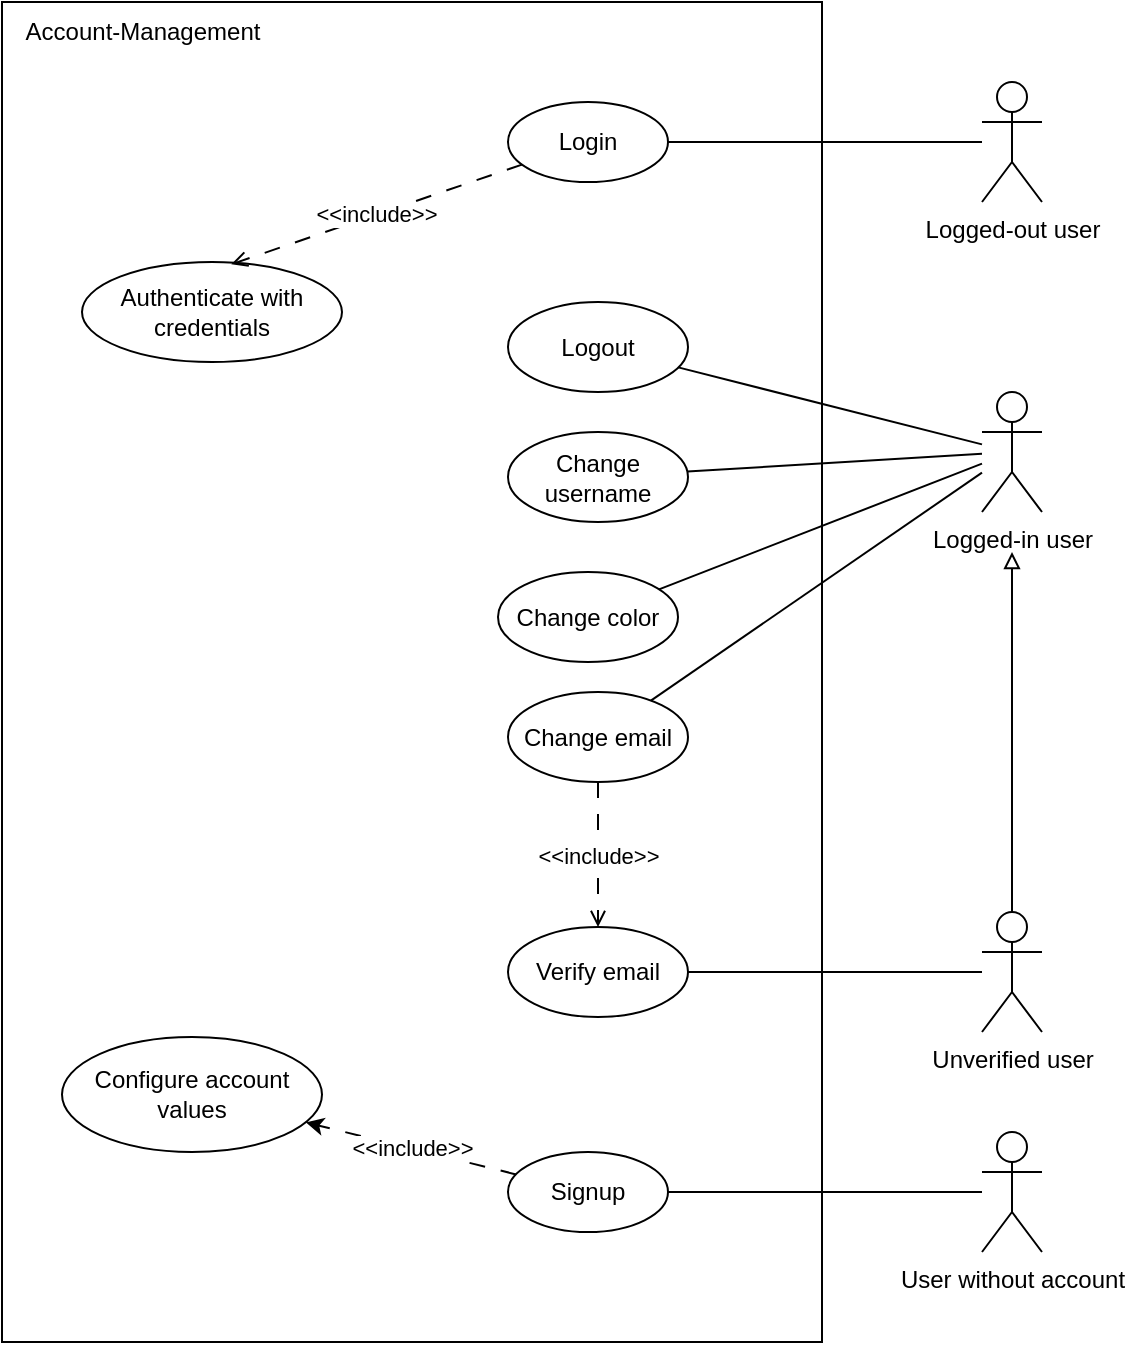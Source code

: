 <mxfile version="28.2.1">
  <diagram name="Page-1" id="k1oH8KssfGZDbfOdB9sB">
    <mxGraphModel dx="1426" dy="826" grid="1" gridSize="10" guides="1" tooltips="1" connect="1" arrows="1" fold="1" page="1" pageScale="1" pageWidth="827" pageHeight="1169" math="0" shadow="0">
      <root>
        <mxCell id="0" />
        <mxCell id="1" parent="0" />
        <mxCell id="7abYVFZJBeE3aacmD0-e-32" value="" style="rounded=0;whiteSpace=wrap;html=1;" vertex="1" parent="1">
          <mxGeometry x="160" y="360" width="410" height="670" as="geometry" />
        </mxCell>
        <mxCell id="7abYVFZJBeE3aacmD0-e-33" style="edgeStyle=orthogonalEdgeStyle;rounded=0;orthogonalLoop=1;jettySize=auto;html=1;endArrow=none;endFill=0;" edge="1" parent="1" source="7abYVFZJBeE3aacmD0-e-34" target="7abYVFZJBeE3aacmD0-e-36">
          <mxGeometry relative="1" as="geometry" />
        </mxCell>
        <mxCell id="7abYVFZJBeE3aacmD0-e-34" value="Logged-out user" style="shape=umlActor;verticalLabelPosition=bottom;verticalAlign=top;html=1;" vertex="1" parent="1">
          <mxGeometry x="650" y="400" width="30" height="60" as="geometry" />
        </mxCell>
        <mxCell id="7abYVFZJBeE3aacmD0-e-35" value="Account-Management" style="text;html=1;align=center;verticalAlign=middle;resizable=0;points=[];autosize=1;strokeColor=none;fillColor=none;" vertex="1" parent="1">
          <mxGeometry x="160" y="360" width="140" height="30" as="geometry" />
        </mxCell>
        <mxCell id="7abYVFZJBeE3aacmD0-e-36" value="Login" style="ellipse;whiteSpace=wrap;html=1;" vertex="1" parent="1">
          <mxGeometry x="413" y="410" width="80" height="40" as="geometry" />
        </mxCell>
        <mxCell id="7abYVFZJBeE3aacmD0-e-37" value="Authenticate with credentials" style="ellipse;whiteSpace=wrap;html=1;" vertex="1" parent="1">
          <mxGeometry x="200" y="490" width="130" height="50" as="geometry" />
        </mxCell>
        <mxCell id="7abYVFZJBeE3aacmD0-e-38" value="&amp;lt;&amp;lt;include&amp;gt;&amp;gt;" style="rounded=0;orthogonalLoop=1;jettySize=auto;html=1;entryX=0.574;entryY=0.023;entryDx=0;entryDy=0;entryPerimeter=0;endArrow=open;endFill=0;dashed=1;dashPattern=8 8;" edge="1" parent="1" source="7abYVFZJBeE3aacmD0-e-36" target="7abYVFZJBeE3aacmD0-e-37">
          <mxGeometry relative="1" as="geometry" />
        </mxCell>
        <mxCell id="7abYVFZJBeE3aacmD0-e-43" style="edgeStyle=orthogonalEdgeStyle;rounded=0;orthogonalLoop=1;jettySize=auto;html=1;endArrow=none;endFill=0;" edge="1" parent="1" source="7abYVFZJBeE3aacmD0-e-44" target="7abYVFZJBeE3aacmD0-e-47">
          <mxGeometry relative="1" as="geometry" />
        </mxCell>
        <mxCell id="7abYVFZJBeE3aacmD0-e-44" value="User without account" style="shape=umlActor;verticalLabelPosition=bottom;verticalAlign=top;html=1;" vertex="1" parent="1">
          <mxGeometry x="650" y="925" width="30" height="60" as="geometry" />
        </mxCell>
        <mxCell id="7abYVFZJBeE3aacmD0-e-45" value="&amp;lt;&amp;lt;include&amp;gt;&amp;gt;" style="rounded=0;orthogonalLoop=1;jettySize=auto;html=1;dashed=1;dashPattern=8 8;" edge="1" parent="1" source="7abYVFZJBeE3aacmD0-e-47" target="7abYVFZJBeE3aacmD0-e-48">
          <mxGeometry relative="1" as="geometry" />
        </mxCell>
        <mxCell id="7abYVFZJBeE3aacmD0-e-47" value="Signup" style="ellipse;whiteSpace=wrap;html=1;" vertex="1" parent="1">
          <mxGeometry x="413" y="935" width="80" height="40" as="geometry" />
        </mxCell>
        <mxCell id="7abYVFZJBeE3aacmD0-e-48" value="Configure account values" style="ellipse;whiteSpace=wrap;html=1;" vertex="1" parent="1">
          <mxGeometry x="190" y="877.5" width="130" height="57.5" as="geometry" />
        </mxCell>
        <mxCell id="7abYVFZJBeE3aacmD0-e-50" style="rounded=0;orthogonalLoop=1;jettySize=auto;html=1;endArrow=none;endFill=0;" edge="1" parent="1" source="7abYVFZJBeE3aacmD0-e-54" target="7abYVFZJBeE3aacmD0-e-57">
          <mxGeometry relative="1" as="geometry" />
        </mxCell>
        <mxCell id="7abYVFZJBeE3aacmD0-e-51" style="rounded=0;orthogonalLoop=1;jettySize=auto;html=1;endArrow=none;endFill=0;" edge="1" parent="1" source="7abYVFZJBeE3aacmD0-e-54" target="7abYVFZJBeE3aacmD0-e-58">
          <mxGeometry relative="1" as="geometry" />
        </mxCell>
        <mxCell id="7abYVFZJBeE3aacmD0-e-52" style="rounded=0;orthogonalLoop=1;jettySize=auto;html=1;endArrow=none;endFill=0;" edge="1" parent="1" source="7abYVFZJBeE3aacmD0-e-54" target="7abYVFZJBeE3aacmD0-e-59">
          <mxGeometry relative="1" as="geometry" />
        </mxCell>
        <mxCell id="7abYVFZJBeE3aacmD0-e-53" style="rounded=0;orthogonalLoop=1;jettySize=auto;html=1;endArrow=none;endFill=0;" edge="1" parent="1" source="7abYVFZJBeE3aacmD0-e-54" target="7abYVFZJBeE3aacmD0-e-61">
          <mxGeometry relative="1" as="geometry" />
        </mxCell>
        <mxCell id="7abYVFZJBeE3aacmD0-e-54" value="Logged-in user" style="shape=umlActor;verticalLabelPosition=bottom;verticalAlign=top;html=1;" vertex="1" parent="1">
          <mxGeometry x="650" y="555" width="30" height="60" as="geometry" />
        </mxCell>
        <mxCell id="7abYVFZJBeE3aacmD0-e-57" value="Logout" style="ellipse;whiteSpace=wrap;html=1;" vertex="1" parent="1">
          <mxGeometry x="413" y="510" width="90" height="45" as="geometry" />
        </mxCell>
        <mxCell id="7abYVFZJBeE3aacmD0-e-58" value="Change username" style="ellipse;whiteSpace=wrap;html=1;" vertex="1" parent="1">
          <mxGeometry x="413" y="575" width="90" height="45" as="geometry" />
        </mxCell>
        <mxCell id="7abYVFZJBeE3aacmD0-e-59" value="Change color" style="ellipse;whiteSpace=wrap;html=1;" vertex="1" parent="1">
          <mxGeometry x="408" y="645" width="90" height="45" as="geometry" />
        </mxCell>
        <mxCell id="7abYVFZJBeE3aacmD0-e-60" value="&amp;lt;&amp;lt;include&amp;gt;&amp;gt;" style="edgeStyle=orthogonalEdgeStyle;rounded=0;orthogonalLoop=1;jettySize=auto;html=1;dashed=1;dashPattern=8 8;endArrow=open;endFill=0;" edge="1" parent="1" source="7abYVFZJBeE3aacmD0-e-61" target="7abYVFZJBeE3aacmD0-e-62">
          <mxGeometry relative="1" as="geometry" />
        </mxCell>
        <mxCell id="7abYVFZJBeE3aacmD0-e-61" value="Change email" style="ellipse;whiteSpace=wrap;html=1;" vertex="1" parent="1">
          <mxGeometry x="413" y="705" width="90" height="45" as="geometry" />
        </mxCell>
        <mxCell id="7abYVFZJBeE3aacmD0-e-62" value="Verify email" style="ellipse;whiteSpace=wrap;html=1;" vertex="1" parent="1">
          <mxGeometry x="413" y="822.5" width="90" height="45" as="geometry" />
        </mxCell>
        <mxCell id="7abYVFZJBeE3aacmD0-e-63" style="edgeStyle=orthogonalEdgeStyle;rounded=0;orthogonalLoop=1;jettySize=auto;html=1;endArrow=none;endFill=0;" edge="1" parent="1" source="7abYVFZJBeE3aacmD0-e-65" target="7abYVFZJBeE3aacmD0-e-62">
          <mxGeometry relative="1" as="geometry" />
        </mxCell>
        <mxCell id="7abYVFZJBeE3aacmD0-e-64" style="edgeStyle=orthogonalEdgeStyle;rounded=0;orthogonalLoop=1;jettySize=auto;html=1;endArrow=block;endFill=0;" edge="1" parent="1" source="7abYVFZJBeE3aacmD0-e-65">
          <mxGeometry relative="1" as="geometry">
            <mxPoint x="665" y="635" as="targetPoint" />
          </mxGeometry>
        </mxCell>
        <mxCell id="7abYVFZJBeE3aacmD0-e-65" value="Unverified user" style="shape=umlActor;verticalLabelPosition=bottom;verticalAlign=top;html=1;" vertex="1" parent="1">
          <mxGeometry x="650" y="815" width="30" height="60" as="geometry" />
        </mxCell>
      </root>
    </mxGraphModel>
  </diagram>
</mxfile>
